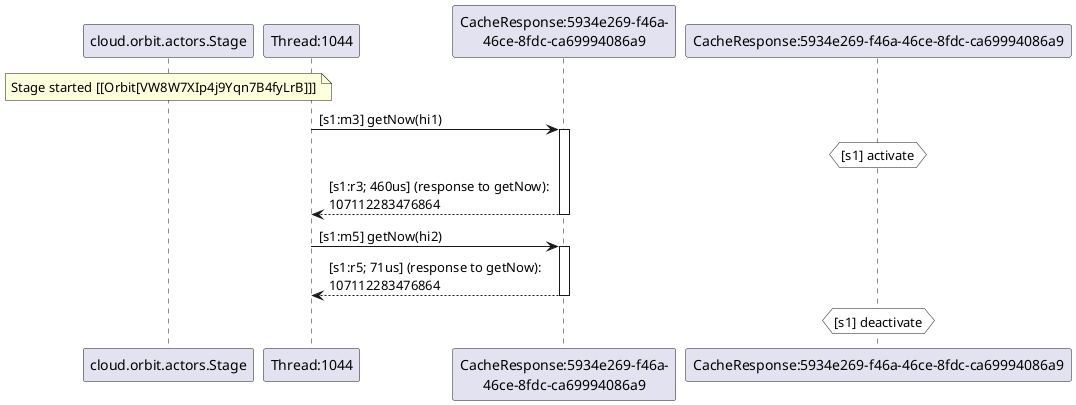 @startuml
note over "cloud.orbit.actors.Stage": Stage started [[Orbit[VW8W7XIp4j9Yqn7B4fyLrB]]]
"Thread:1044" -> "CacheResponse:5934e269-f46a-\n46ce-8fdc-ca69994086a9" : [s1:m3] getNow(hi1)
activate "CacheResponse:5934e269-f46a-\n46ce-8fdc-ca69994086a9"
hnote over "CacheResponse:5934e269-f46a-46ce-8fdc-ca69994086a9" #white : [s1] activate
"CacheResponse:5934e269-f46a-\n46ce-8fdc-ca69994086a9" --> "Thread:1044" : [s1:r3; 460us] (response to getNow): \n107112283476864
deactivate "CacheResponse:5934e269-f46a-\n46ce-8fdc-ca69994086a9"
"Thread:1044" -> "CacheResponse:5934e269-f46a-\n46ce-8fdc-ca69994086a9" : [s1:m5] getNow(hi2)
activate "CacheResponse:5934e269-f46a-\n46ce-8fdc-ca69994086a9"
"CacheResponse:5934e269-f46a-\n46ce-8fdc-ca69994086a9" --> "Thread:1044" : [s1:r5; 71us] (response to getNow): \n107112283476864
deactivate "CacheResponse:5934e269-f46a-\n46ce-8fdc-ca69994086a9"
hnote over "CacheResponse:5934e269-f46a-46ce-8fdc-ca69994086a9" #white : [s1] deactivate
@enduml
